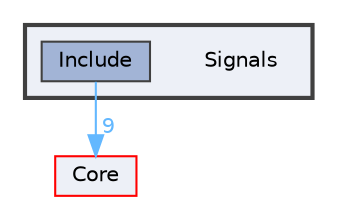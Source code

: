 digraph "Signals"
{
 // LATEX_PDF_SIZE
  bgcolor="transparent";
  edge [fontname=Helvetica,fontsize=10,labelfontname=Helvetica,labelfontsize=10];
  node [fontname=Helvetica,fontsize=10,shape=box,height=0.2,width=0.4];
  compound=true
  subgraph clusterdir_17ba199e3bb7d1e9272dacd6fd21cb7c {
    graph [ bgcolor="#edf0f7", pencolor="grey25", label="", fontname=Helvetica,fontsize=10 style="filled,bold", URL="dir_17ba199e3bb7d1e9272dacd6fd21cb7c.html",tooltip=""]
    dir_17ba199e3bb7d1e9272dacd6fd21cb7c [shape=plaintext, label="Signals"];
  dir_306dac7d6ef955df0eaccce1a28e97e9 [label="Include", fillcolor="#a2b4d6", color="grey25", style="filled", URL="dir_306dac7d6ef955df0eaccce1a28e97e9.html",tooltip=""];
  }
  dir_c6310732a22f63c0c2fc5595561e68f1 [label="Core", fillcolor="#edf0f7", color="red", style="filled", URL="dir_c6310732a22f63c0c2fc5595561e68f1.html",tooltip=""];
  dir_306dac7d6ef955df0eaccce1a28e97e9->dir_c6310732a22f63c0c2fc5595561e68f1 [headlabel="9", labeldistance=1.5 headhref="dir_000021_000005.html" href="dir_000021_000005.html" color="steelblue1" fontcolor="steelblue1"];
}
